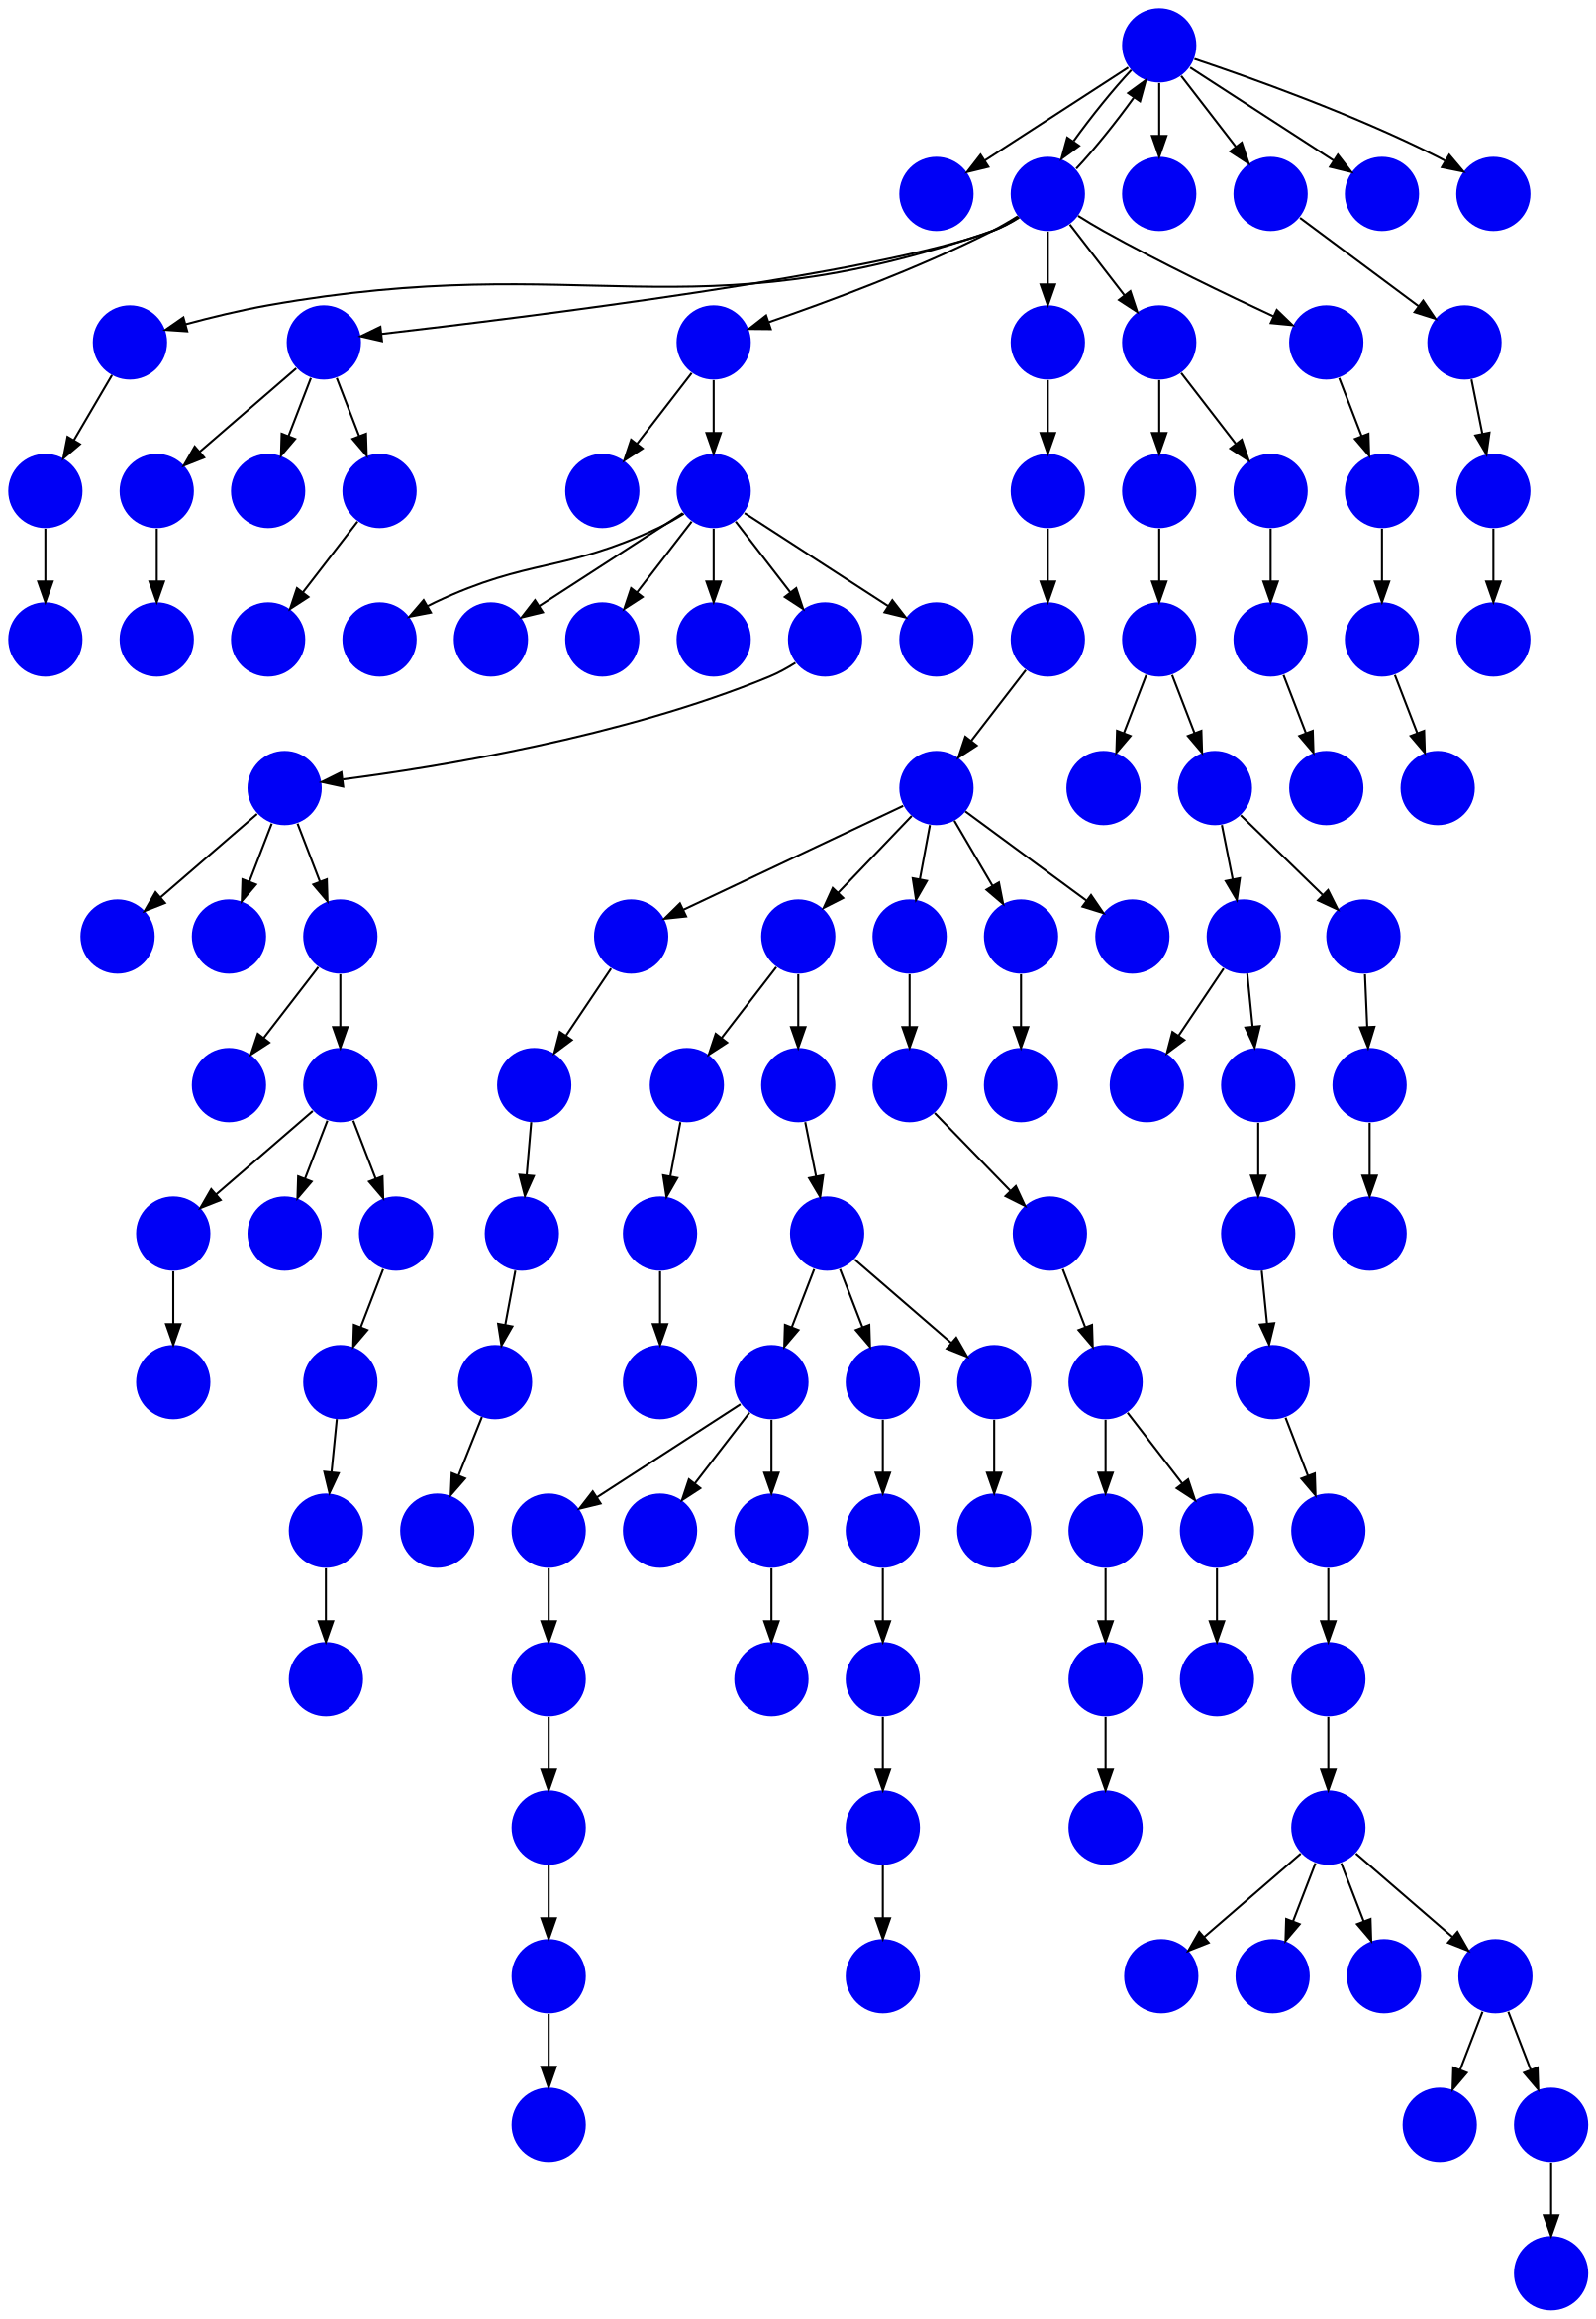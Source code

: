 digraph{
0 [tooltip = "D", penwidth = 0, style = filled, fillcolor = "#0000f6", shape = circle, label = ""]
1 [tooltip = "D", penwidth = 0, style = filled, fillcolor = "#0000f6", shape = circle, label = ""]
2 [tooltip = "D", penwidth = 0, style = filled, fillcolor = "#0000f6", shape = circle, label = ""]
3 [tooltip = "D", penwidth = 0, style = filled, fillcolor = "#0000f6", shape = circle, label = ""]
4 [tooltip = "D", penwidth = 0, style = filled, fillcolor = "#0000f6", shape = circle, label = ""]
5 [tooltip = "D", penwidth = 0, style = filled, fillcolor = "#0000f6", shape = circle, label = ""]
6 [tooltip = "D", penwidth = 0, style = filled, fillcolor = "#0000f6", shape = circle, label = ""]
7 [tooltip = "D", penwidth = 0, style = filled, fillcolor = "#0000f6", shape = circle, label = ""]
8 [tooltip = "D", penwidth = 0, style = filled, fillcolor = "#0000f6", shape = circle, label = ""]
9 [tooltip = "D", penwidth = 0, style = filled, fillcolor = "#0000f6", shape = circle, label = ""]
10 [tooltip = "D", penwidth = 0, style = filled, fillcolor = "#0000f6", shape = circle, label = ""]
11 [tooltip = "D", penwidth = 0, style = filled, fillcolor = "#0000f6", shape = circle, label = ""]
12 [tooltip = "D", penwidth = 0, style = filled, fillcolor = "#0000f6", shape = circle, label = ""]
13 [tooltip = "D", penwidth = 0, style = filled, fillcolor = "#0000f6", shape = circle, label = ""]
14 [tooltip = "D", penwidth = 0, style = filled, fillcolor = "#0000f6", shape = circle, label = ""]
15 [tooltip = "D", penwidth = 0, style = filled, fillcolor = "#0000f6", shape = circle, label = ""]
16 [tooltip = "D", penwidth = 0, style = filled, fillcolor = "#0000f6", shape = circle, label = ""]
17 [tooltip = "D", penwidth = 0, style = filled, fillcolor = "#0000f6", shape = circle, label = ""]
18 [tooltip = "D", penwidth = 0, style = filled, fillcolor = "#0000f6", shape = circle, label = ""]
19 [tooltip = "D", penwidth = 0, style = filled, fillcolor = "#0000f6", shape = circle, label = ""]
20 [tooltip = "D", penwidth = 0, style = filled, fillcolor = "#0000f6", shape = circle, label = ""]
21 [tooltip = "D", penwidth = 0, style = filled, fillcolor = "#0000f6", shape = circle, label = ""]
22 [tooltip = "D", penwidth = 0, style = filled, fillcolor = "#0000f6", shape = circle, label = ""]
23 [tooltip = "D", penwidth = 0, style = filled, fillcolor = "#0000f6", shape = circle, label = ""]
24 [tooltip = "D", penwidth = 0, style = filled, fillcolor = "#0000f6", shape = circle, label = ""]
25 [tooltip = "D", penwidth = 0, style = filled, fillcolor = "#0000f6", shape = circle, label = ""]
26 [tooltip = "D", penwidth = 0, style = filled, fillcolor = "#0000f6", shape = circle, label = ""]
27 [tooltip = "D", penwidth = 0, style = filled, fillcolor = "#0000f6", shape = circle, label = ""]
28 [tooltip = "D", penwidth = 0, style = filled, fillcolor = "#0000f6", shape = circle, label = ""]
29 [tooltip = "D", penwidth = 0, style = filled, fillcolor = "#0000f6", shape = circle, label = ""]
30 [tooltip = "D", penwidth = 0, style = filled, fillcolor = "#0000f6", shape = circle, label = ""]
31 [tooltip = "D", penwidth = 0, style = filled, fillcolor = "#0000f6", shape = circle, label = ""]
32 [tooltip = "D", penwidth = 0, style = filled, fillcolor = "#0000f6", shape = circle, label = ""]
33 [tooltip = "D", penwidth = 0, style = filled, fillcolor = "#0000f6", shape = circle, label = ""]
34 [tooltip = "D", penwidth = 0, style = filled, fillcolor = "#0000f6", shape = circle, label = ""]
35 [tooltip = "D", penwidth = 0, style = filled, fillcolor = "#0000f6", shape = circle, label = ""]
36 [tooltip = "D", penwidth = 0, style = filled, fillcolor = "#0000f6", shape = circle, label = ""]
37 [tooltip = "D", penwidth = 0, style = filled, fillcolor = "#0000f6", shape = circle, label = ""]
38 [tooltip = "D", penwidth = 0, style = filled, fillcolor = "#0000f6", shape = circle, label = ""]
39 [tooltip = "D", penwidth = 0, style = filled, fillcolor = "#0000f6", shape = circle, label = ""]
40 [tooltip = "D", penwidth = 0, style = filled, fillcolor = "#0000f6", shape = circle, label = ""]
41 [tooltip = "D", penwidth = 0, style = filled, fillcolor = "#0000f6", shape = circle, label = ""]
42 [tooltip = "D", penwidth = 0, style = filled, fillcolor = "#0000f6", shape = circle, label = ""]
43 [tooltip = "D", penwidth = 0, style = filled, fillcolor = "#0000f6", shape = circle, label = ""]
44 [tooltip = "D", penwidth = 0, style = filled, fillcolor = "#0000f6", shape = circle, label = ""]
45 [tooltip = "D", penwidth = 0, style = filled, fillcolor = "#0000f6", shape = circle, label = ""]
46 [tooltip = "D", penwidth = 0, style = filled, fillcolor = "#0000f6", shape = circle, label = ""]
47 [tooltip = "D", penwidth = 0, style = filled, fillcolor = "#0000f6", shape = circle, label = ""]
48 [tooltip = "D", penwidth = 0, style = filled, fillcolor = "#0000f6", shape = circle, label = ""]
49 [tooltip = "D", penwidth = 0, style = filled, fillcolor = "#0000f6", shape = circle, label = ""]
50 [tooltip = "D", penwidth = 0, style = filled, fillcolor = "#0000f6", shape = circle, label = ""]
51 [tooltip = "D", penwidth = 0, style = filled, fillcolor = "#0000f6", shape = circle, label = ""]
52 [tooltip = "D", penwidth = 0, style = filled, fillcolor = "#0000f6", shape = circle, label = ""]
53 [tooltip = "D", penwidth = 0, style = filled, fillcolor = "#0000f6", shape = circle, label = ""]
54 [tooltip = "D", penwidth = 0, style = filled, fillcolor = "#0000f6", shape = circle, label = ""]
55 [tooltip = "D", penwidth = 0, style = filled, fillcolor = "#0000f6", shape = circle, label = ""]
56 [tooltip = "D", penwidth = 0, style = filled, fillcolor = "#0000f6", shape = circle, label = ""]
57 [tooltip = "D", penwidth = 0, style = filled, fillcolor = "#0000f6", shape = circle, label = ""]
58 [tooltip = "D", penwidth = 0, style = filled, fillcolor = "#0000f6", shape = circle, label = ""]
59 [tooltip = "D", penwidth = 0, style = filled, fillcolor = "#0000f6", shape = circle, label = ""]
60 [tooltip = "D", penwidth = 0, style = filled, fillcolor = "#0000f6", shape = circle, label = ""]
61 [tooltip = "D", penwidth = 0, style = filled, fillcolor = "#0000f6", shape = circle, label = ""]
62 [tooltip = "D", penwidth = 0, style = filled, fillcolor = "#0000f6", shape = circle, label = ""]
63 [tooltip = "D", penwidth = 0, style = filled, fillcolor = "#0000f6", shape = circle, label = ""]
64 [tooltip = "D", penwidth = 0, style = filled, fillcolor = "#0000f6", shape = circle, label = ""]
65 [tooltip = "D", penwidth = 0, style = filled, fillcolor = "#0000f6", shape = circle, label = ""]
66 [tooltip = "D", penwidth = 0, style = filled, fillcolor = "#0000f6", shape = circle, label = ""]
67 [tooltip = "D", penwidth = 0, style = filled, fillcolor = "#0000f6", shape = circle, label = ""]
68 [tooltip = "D", penwidth = 0, style = filled, fillcolor = "#0000f6", shape = circle, label = ""]
69 [tooltip = "D", penwidth = 0, style = filled, fillcolor = "#0000f6", shape = circle, label = ""]
70 [tooltip = "D", penwidth = 0, style = filled, fillcolor = "#0000f6", shape = circle, label = ""]
71 [tooltip = "D", penwidth = 0, style = filled, fillcolor = "#0000f6", shape = circle, label = ""]
72 [tooltip = "D", penwidth = 0, style = filled, fillcolor = "#0000f6", shape = circle, label = ""]
73 [tooltip = "D", penwidth = 0, style = filled, fillcolor = "#0000f6", shape = circle, label = ""]
74 [tooltip = "D", penwidth = 0, style = filled, fillcolor = "#0000f6", shape = circle, label = ""]
75 [tooltip = "D", penwidth = 0, style = filled, fillcolor = "#0000f6", shape = circle, label = ""]
76 [tooltip = "D", penwidth = 0, style = filled, fillcolor = "#0000f6", shape = circle, label = ""]
77 [tooltip = "D", penwidth = 0, style = filled, fillcolor = "#0000f6", shape = circle, label = ""]
78 [tooltip = "D", penwidth = 0, style = filled, fillcolor = "#0000f6", shape = circle, label = ""]
79 [tooltip = "D", penwidth = 0, style = filled, fillcolor = "#0000f6", shape = circle, label = ""]
80 [tooltip = "D", penwidth = 0, style = filled, fillcolor = "#0000f6", shape = circle, label = ""]
81 [tooltip = "D", penwidth = 0, style = filled, fillcolor = "#0000f6", shape = circle, label = ""]
82 [tooltip = "D", penwidth = 0, style = filled, fillcolor = "#0000f6", shape = circle, label = ""]
83 [tooltip = "D", penwidth = 0, style = filled, fillcolor = "#0000f6", shape = circle, label = ""]
84 [tooltip = "D", penwidth = 0, style = filled, fillcolor = "#0000f6", shape = circle, label = ""]
85 [tooltip = "D", penwidth = 0, style = filled, fillcolor = "#0000f6", shape = circle, label = ""]
86 [tooltip = "D", penwidth = 0, style = filled, fillcolor = "#0000f6", shape = circle, label = ""]
87 [tooltip = "D", penwidth = 0, style = filled, fillcolor = "#0000f6", shape = circle, label = ""]
88 [tooltip = "D", penwidth = 0, style = filled, fillcolor = "#0000f6", shape = circle, label = ""]
89 [tooltip = "D", penwidth = 0, style = filled, fillcolor = "#0000f6", shape = circle, label = ""]
90 [tooltip = "D", penwidth = 0, style = filled, fillcolor = "#0000f6", shape = circle, label = ""]
91 [tooltip = "D", penwidth = 0, style = filled, fillcolor = "#0000f6", shape = circle, label = ""]
92 [tooltip = "D", penwidth = 0, style = filled, fillcolor = "#0000f6", shape = circle, label = ""]
93 [tooltip = "D", penwidth = 0, style = filled, fillcolor = "#0000f6", shape = circle, label = ""]
94 [tooltip = "D", penwidth = 0, style = filled, fillcolor = "#0000f6", shape = circle, label = ""]
95 [tooltip = "D", penwidth = 0, style = filled, fillcolor = "#0000f6", shape = circle, label = ""]
96 [tooltip = "D", penwidth = 0, style = filled, fillcolor = "#0000f6", shape = circle, label = ""]
97 [tooltip = "D", penwidth = 0, style = filled, fillcolor = "#0000f6", shape = circle, label = ""]
98 [tooltip = "D", penwidth = 0, style = filled, fillcolor = "#0000f6", shape = circle, label = ""]
99 [tooltip = "D", penwidth = 0, style = filled, fillcolor = "#0000f6", shape = circle, label = ""]
100 [tooltip = "D", penwidth = 0, style = filled, fillcolor = "#0000f6", shape = circle, label = ""]
101 [tooltip = "D", penwidth = 0, style = filled, fillcolor = "#0000f6", shape = circle, label = ""]
102 [tooltip = "D", penwidth = 0, style = filled, fillcolor = "#0000f6", shape = circle, label = ""]
103 [tooltip = "D", penwidth = 0, style = filled, fillcolor = "#0000f6", shape = circle, label = ""]
104 [tooltip = "D", penwidth = 0, style = filled, fillcolor = "#0000f6", shape = circle, label = ""]
105 [tooltip = "D", penwidth = 0, style = filled, fillcolor = "#0000f6", shape = circle, label = ""]
106 [tooltip = "D", penwidth = 0, style = filled, fillcolor = "#0000f6", shape = circle, label = ""]
107 [tooltip = "D", penwidth = 0, style = filled, fillcolor = "#0000f6", shape = circle, label = ""]
108 [tooltip = "D", penwidth = 0, style = filled, fillcolor = "#0000f6", shape = circle, label = ""]
109 [tooltip = "D", penwidth = 0, style = filled, fillcolor = "#0000f6", shape = circle, label = ""]
110 [tooltip = "D", penwidth = 0, style = filled, fillcolor = "#0000f6", shape = circle, label = ""]
111 [tooltip = "D", penwidth = 0, style = filled, fillcolor = "#0000f6", shape = circle, label = ""]
112 [tooltip = "D", penwidth = 0, style = filled, fillcolor = "#0000f6", shape = circle, label = ""]
113 [tooltip = "D", penwidth = 0, style = filled, fillcolor = "#0000f6", shape = circle, label = ""]
10 -> 17
4 -> 36
109 -> 91
72 -> 73
72 -> 92
26 -> 6
74 -> 94
39 -> 32
61 -> 62
37 -> 26
18 -> 9
21 -> 12
32 -> 28
3 -> 2
33 -> 25
85 -> 87
42 -> 51
3 -> 40
15 -> 29
104 -> 103
107 -> 108
0 -> 1
40 -> 41
107 -> 113
93 -> 74
51 -> 59
11 -> 15
42 -> 67
8 -> 35
41 -> 27
91 -> 79
31 -> 37
73 -> 86
15 -> 19
111 -> 110
80 -> 88
87 -> 75
99 -> 97
27 -> 16
31 -> 11
56 -> 49
29 -> 33
63 -> 66
60 -> 58
70 -> 69
42 -> 48
76 -> 83
97 -> 101
49 -> 55
107 -> 111
3 -> 0
20 -> 43
3 -> 21
0 -> 64
21 -> 42
100 -> 98
59 -> 54
0 -> 65
72 -> 78
107 -> 106
28 -> 23
10 -> 38
42 -> 44
3 -> 31
52 -> 50
77 -> 84
91 -> 105
14 -> 10
82 -> 99
54 -> 56
59 -> 53
106 -> 109
54 -> 47
79 -> 93
0 -> 63
35 -> 68
8 -> 34
92 -> 81
25 -> 24
108 -> 82
101 -> 96
91 -> 72
89 -> 104
83 -> 85
2 -> 4
56 -> 60
97 -> 100
30 -> 80
0 -> 3
66 -> 61
29 -> 18
8 -> 20
56 -> 57
94 -> 112
106 -> 90
88 -> 107
10 -> 22
10 -> 70
42 -> 45
71 -> 7
3 -> 30
18 -> 39
23 -> 14
59 -> 5
70 -> 71
90 -> 77
105 -> 102
86 -> 89
58 -> 52
98 -> 95
0 -> 13
3 -> 8
42 -> 46
107 -> 76
}